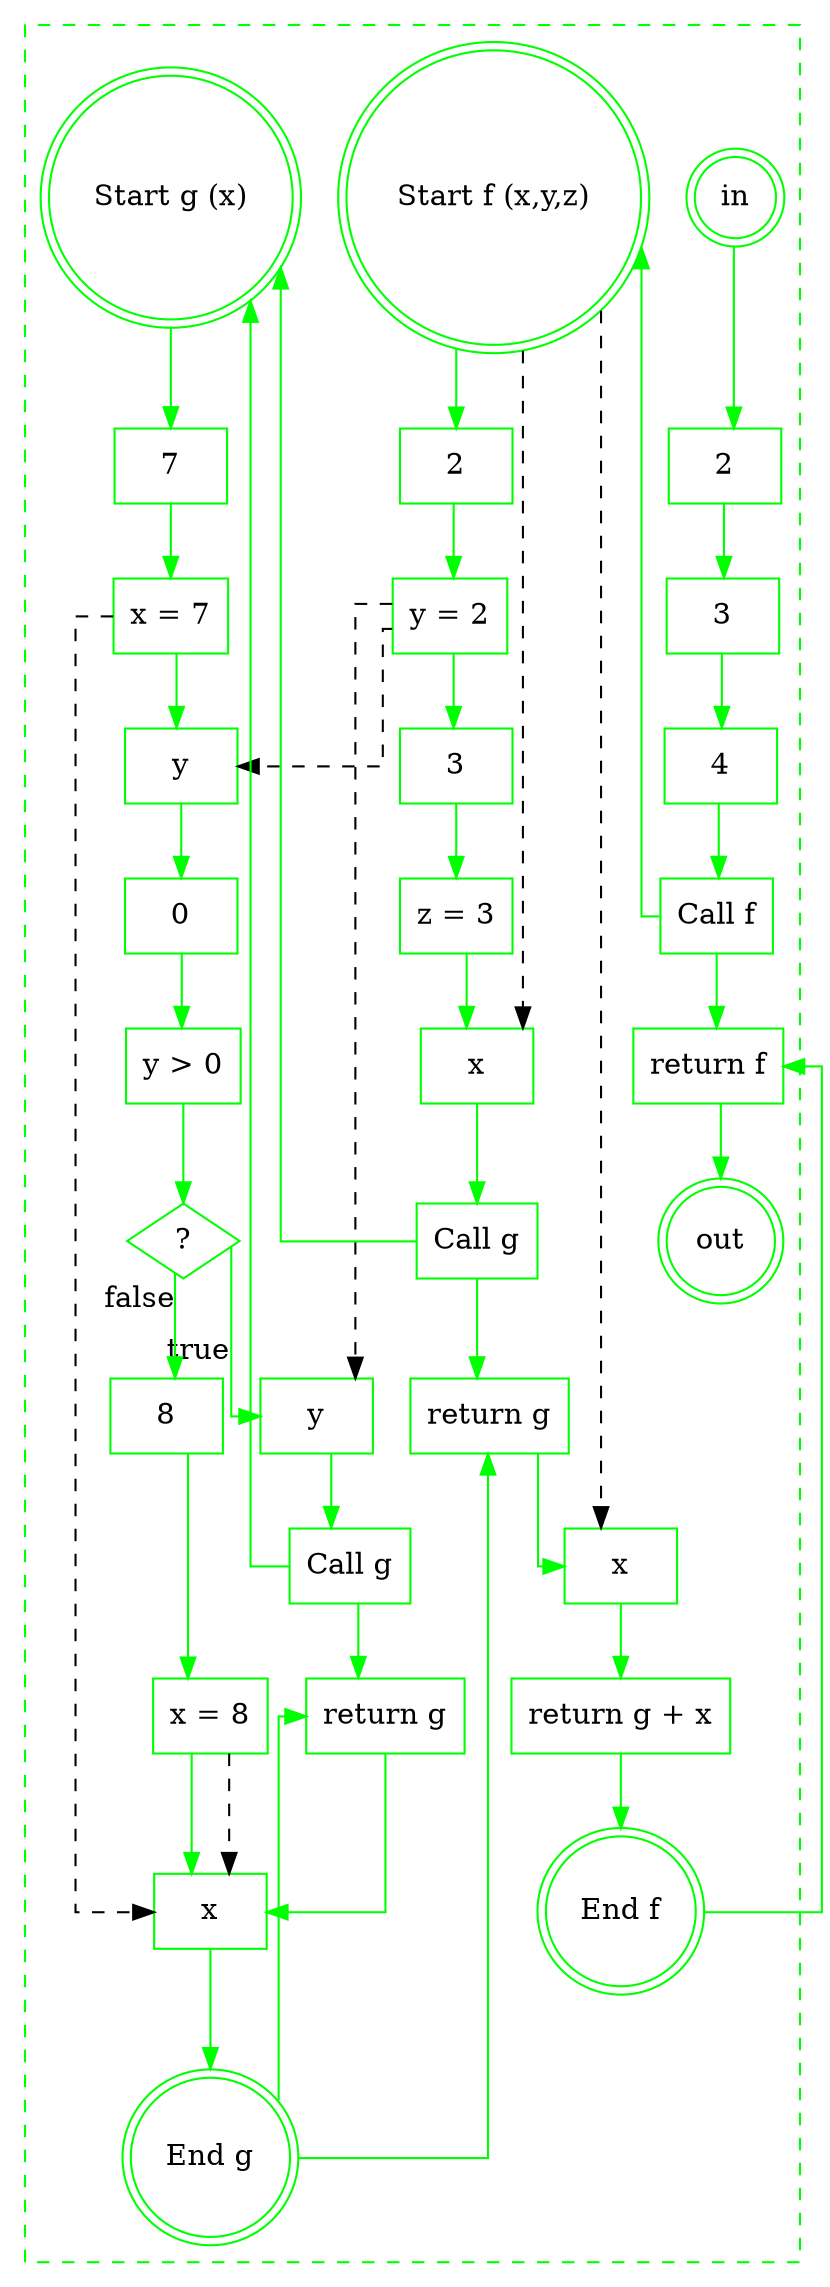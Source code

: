 digraph G {
  splines=ortho;
  subgraph cluster_ {
    label="";
     style="dashed"    color="green";
1 [label = "in", shape = "doublecircle", style = "", color="green"];
2 [label = "out", shape = "doublecircle", style = "", color="green"];
3 [label = "2", shape = "rectangle", style = "", color="green"];
4 [label = "3", shape = "rectangle", style = "", color="green"];
5 [label = "4", shape = "rectangle", style = "", color="green"];
6 [label = "Call f", shape = "rectangle", style = "", color="green"];
7 [label = "return f", shape = "rectangle", style = "", color="green"];
8 [label = "Start f (x,y,z)", shape = "doublecircle", style = "", color="green"];
9 [label = "End f", shape = "doublecircle", style = "", color="green"];
10 [label = "2", shape = "rectangle", style = "", color="green"];
11 [label = "y = 2", shape = "rectangle", style = "", color="green"];
12 [label = "3", shape = "rectangle", style = "", color="green"];
13 [label = "z = 3", shape = "rectangle", style = "", color="green"];
14 [label = "x", shape = "rectangle", style = "", color="green"];
15 [label = "Call g", shape = "rectangle", style = "", color="green"];
16 [label = "return g", shape = "rectangle", style = "", color="green"];
17 [label = "Start g (x)", shape = "doublecircle", style = "", color="green"];
18 [label = "End g", shape = "doublecircle", style = "", color="green"];
19 [label = "x", shape = "rectangle", style = "", color="green"];
20 [label = "return g + x", shape = "rectangle", style = "", color="green"];
21 [label = "7", shape = "rectangle", style = "", color="green"];
22 [label = "x = 7", shape = "rectangle", style = "", color="green"];
23 [label = "y", shape = "rectangle", style = "", color="green"];
24 [label = "0", shape = "rectangle", style = "", color="green"];
25 [label = "y > 0", shape = "rectangle", style = "", color="green"];
26 [label = "?", shape = "diamond", style = "", color="green"];
27 [label = "y", shape = "rectangle", style = "", color="green"];
28 [label = "Call g", shape = "rectangle", style = "", color="green"];
29 [label = "return g", shape = "rectangle", style = "", color="green"];
30 [label = "8", shape = "rectangle", style = "", color="green"];
31 [label = "x = 8", shape = "rectangle", style = "", color="green"];
32 [label = "x", shape = "rectangle", style = "", color="green"];
  1 -> 3 [xlabel = "", constraint = "true", color="green" , style="" ]
  3 -> 4 [xlabel = "", constraint = "true", color="green" , style="" ]
  4 -> 5 [xlabel = "", constraint = "true", color="green" , style="" ]
  5 -> 6 [xlabel = "", constraint = "true", color="green" , style="" ]
  6 -> 7 [xlabel = "", constraint = "true", color="green" , style="" ]
  6 -> 8 [xlabel = "", constraint = "false", color="green" , style="" ]
  9 -> 7 [xlabel = "", constraint = "false", color="green" , style="" ]
  7 -> 2 [xlabel = "", constraint = "true", color="green" , style="" ]
  8 -> 10 [xlabel = "", constraint = "true", color="green" , style="" ]
  10 -> 11 [xlabel = "", constraint = "true", color="green" , style="" ]
  11 -> 12 [xlabel = "", constraint = "true", color="green" , style="" ]
  12 -> 13 [xlabel = "", constraint = "true", color="green" , style="" ]
  13 -> 14 [xlabel = "", constraint = "true", color="green" , style="" ]
  14 -> 15 [xlabel = "", constraint = "true", color="green" , style="" ]
  15 -> 16 [xlabel = "", constraint = "true", color="green" , style="" ]
  15 -> 17 [xlabel = "", constraint = "false", color="green" , style="" ]
  18 -> 16 [xlabel = "", constraint = "false", color="green" , style="" ]
  16 -> 19 [xlabel = "", constraint = "true", color="green" , style="" ]
  19 -> 20 [xlabel = "", constraint = "true", color="green" , style="" ]
  20 -> 9 [xlabel = "", constraint = "true", color="green" , style="" ]
  17 -> 21 [xlabel = "", constraint = "true", color="green" , style="" ]
  21 -> 22 [xlabel = "", constraint = "true", color="green" , style="" ]
  22 -> 23 [xlabel = "", constraint = "true", color="green" , style="" ]
  23 -> 24 [xlabel = "", constraint = "true", color="green" , style="" ]
  24 -> 25 [xlabel = "", constraint = "true", color="green" , style="" ]
  25 -> 26 [xlabel = "", constraint = "true", color="green" , style="" ]
  26 -> 27 [xlabel = "true", constraint = "true", color="green" , style="" ]
  27 -> 28 [xlabel = "", constraint = "true", color="green" , style="" ]
  28 -> 29 [xlabel = "", constraint = "true", color="green" , style="" ]
  28 -> 17 [xlabel = "", constraint = "false", color="green" , style="" ]
  18 -> 29 [xlabel = "", constraint = "false", color="green" , style="" ]
  26 -> 30 [xlabel = "false", constraint = "true", color="green" , style="" ]
  30 -> 31 [xlabel = "", constraint = "true", color="green" , style="" ]
  32 -> 18 [xlabel = "", constraint = "true", color="green" , style="" ]
  29 -> 32 [xlabel = "", constraint = "true", color="green" , style="" ]
  31 -> 32 [xlabel = "", constraint = "true", color="green" , style="" ]
  8 -> 14 [xlabel = "", constraint = "true", color="black" , style="dashed" ]
  8 -> 19 [xlabel = "", constraint = "true", color="black" , style="dashed" ]
  11 -> 27 [xlabel = "", constraint = "true", color="black" , style="dashed" ]
  11 -> 23 [xlabel = "", constraint = "true", color="black" , style="dashed" ]
  22 -> 32 [xlabel = "", constraint = "true", color="black" , style="dashed" ]
  31 -> 32 [xlabel = "", constraint = "true", color="black" , style="dashed" ]

}
}
